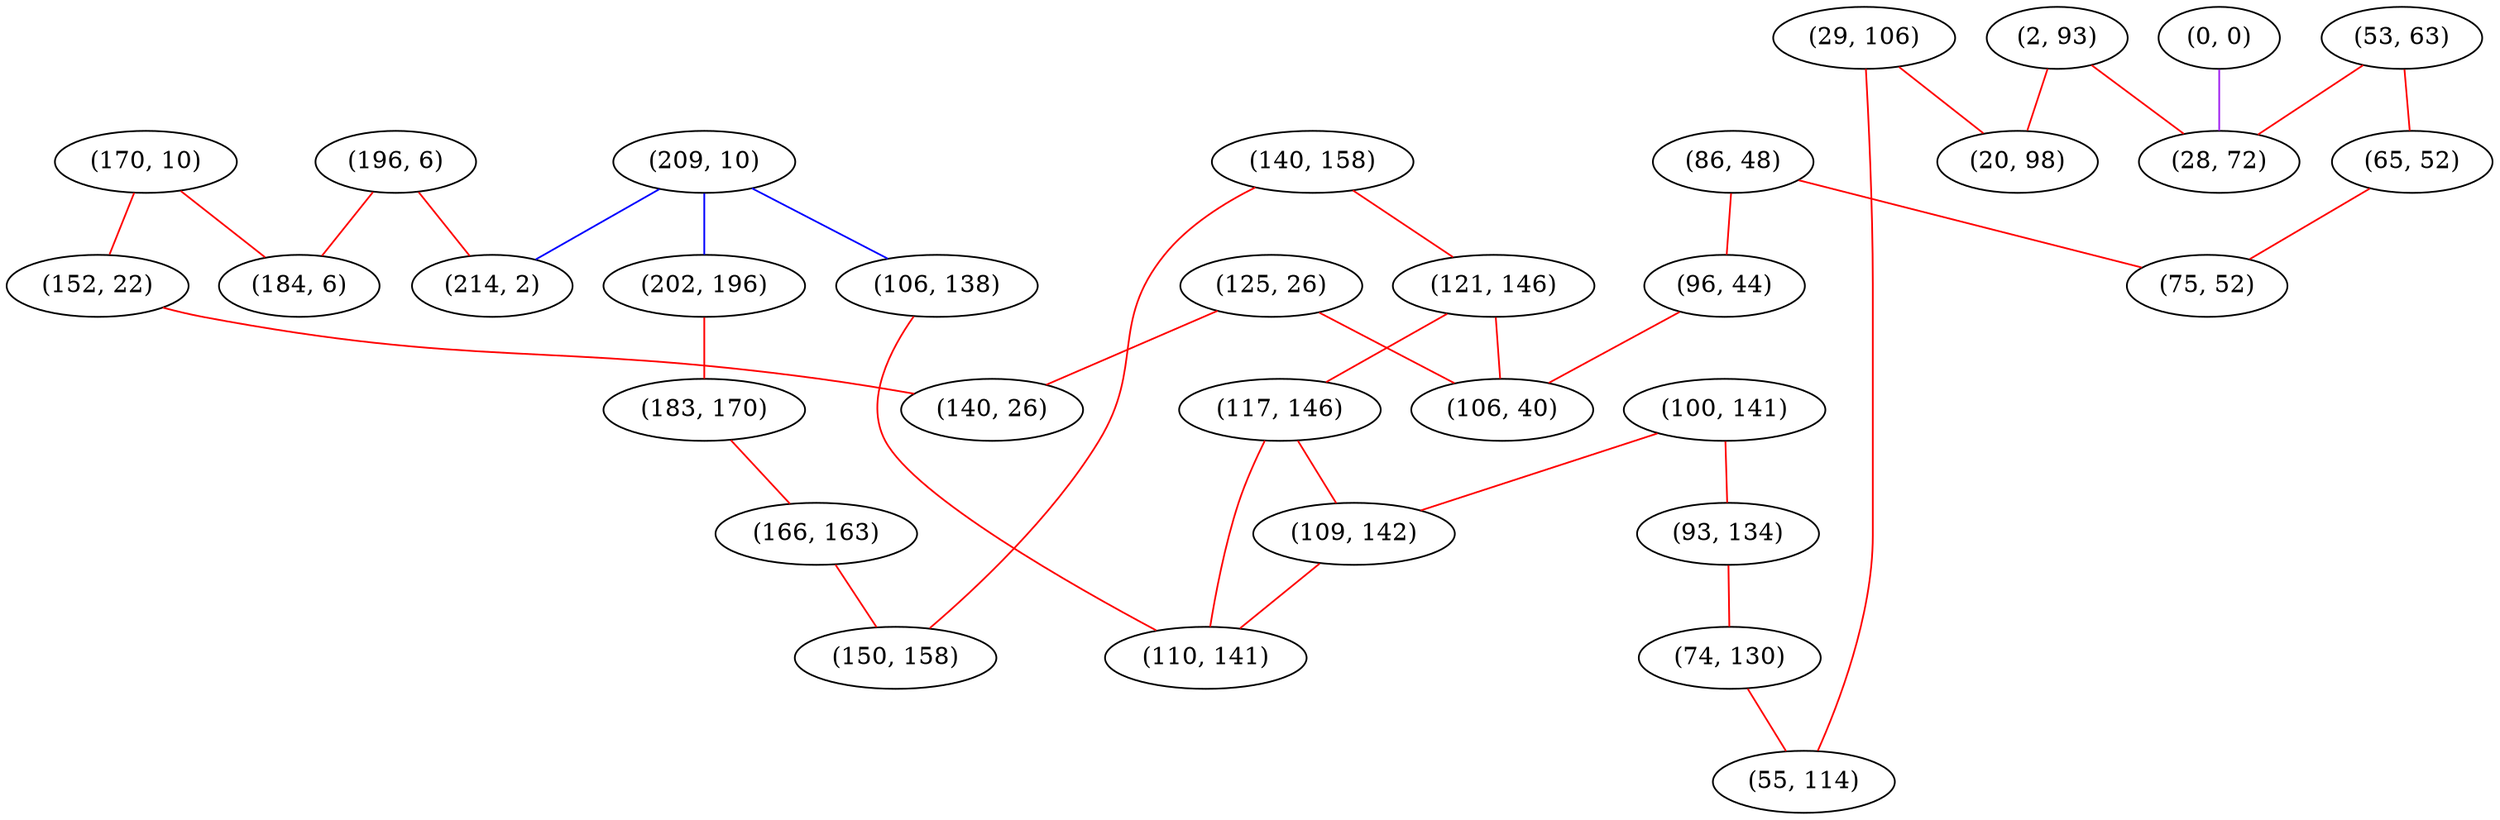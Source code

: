 graph "" {
"(170, 10)";
"(209, 10)";
"(140, 158)";
"(29, 106)";
"(86, 48)";
"(100, 141)";
"(152, 22)";
"(125, 26)";
"(93, 134)";
"(196, 6)";
"(121, 146)";
"(53, 63)";
"(117, 146)";
"(65, 52)";
"(74, 130)";
"(2, 93)";
"(0, 0)";
"(202, 196)";
"(183, 170)";
"(106, 138)";
"(109, 142)";
"(20, 98)";
"(28, 72)";
"(75, 52)";
"(96, 44)";
"(106, 40)";
"(214, 2)";
"(140, 26)";
"(110, 141)";
"(166, 163)";
"(55, 114)";
"(184, 6)";
"(150, 158)";
"(170, 10)" -- "(152, 22)"  [color=red, key=0, weight=1];
"(170, 10)" -- "(184, 6)"  [color=red, key=0, weight=1];
"(209, 10)" -- "(214, 2)"  [color=blue, key=0, weight=3];
"(209, 10)" -- "(202, 196)"  [color=blue, key=0, weight=3];
"(209, 10)" -- "(106, 138)"  [color=blue, key=0, weight=3];
"(140, 158)" -- "(121, 146)"  [color=red, key=0, weight=1];
"(140, 158)" -- "(150, 158)"  [color=red, key=0, weight=1];
"(29, 106)" -- "(20, 98)"  [color=red, key=0, weight=1];
"(29, 106)" -- "(55, 114)"  [color=red, key=0, weight=1];
"(86, 48)" -- "(75, 52)"  [color=red, key=0, weight=1];
"(86, 48)" -- "(96, 44)"  [color=red, key=0, weight=1];
"(100, 141)" -- "(109, 142)"  [color=red, key=0, weight=1];
"(100, 141)" -- "(93, 134)"  [color=red, key=0, weight=1];
"(152, 22)" -- "(140, 26)"  [color=red, key=0, weight=1];
"(125, 26)" -- "(106, 40)"  [color=red, key=0, weight=1];
"(125, 26)" -- "(140, 26)"  [color=red, key=0, weight=1];
"(93, 134)" -- "(74, 130)"  [color=red, key=0, weight=1];
"(196, 6)" -- "(184, 6)"  [color=red, key=0, weight=1];
"(196, 6)" -- "(214, 2)"  [color=red, key=0, weight=1];
"(121, 146)" -- "(106, 40)"  [color=red, key=0, weight=1];
"(121, 146)" -- "(117, 146)"  [color=red, key=0, weight=1];
"(53, 63)" -- "(65, 52)"  [color=red, key=0, weight=1];
"(53, 63)" -- "(28, 72)"  [color=red, key=0, weight=1];
"(117, 146)" -- "(109, 142)"  [color=red, key=0, weight=1];
"(117, 146)" -- "(110, 141)"  [color=red, key=0, weight=1];
"(65, 52)" -- "(75, 52)"  [color=red, key=0, weight=1];
"(74, 130)" -- "(55, 114)"  [color=red, key=0, weight=1];
"(2, 93)" -- "(20, 98)"  [color=red, key=0, weight=1];
"(2, 93)" -- "(28, 72)"  [color=red, key=0, weight=1];
"(0, 0)" -- "(28, 72)"  [color=purple, key=0, weight=4];
"(202, 196)" -- "(183, 170)"  [color=red, key=0, weight=1];
"(183, 170)" -- "(166, 163)"  [color=red, key=0, weight=1];
"(106, 138)" -- "(110, 141)"  [color=red, key=0, weight=1];
"(109, 142)" -- "(110, 141)"  [color=red, key=0, weight=1];
"(96, 44)" -- "(106, 40)"  [color=red, key=0, weight=1];
"(166, 163)" -- "(150, 158)"  [color=red, key=0, weight=1];
}
